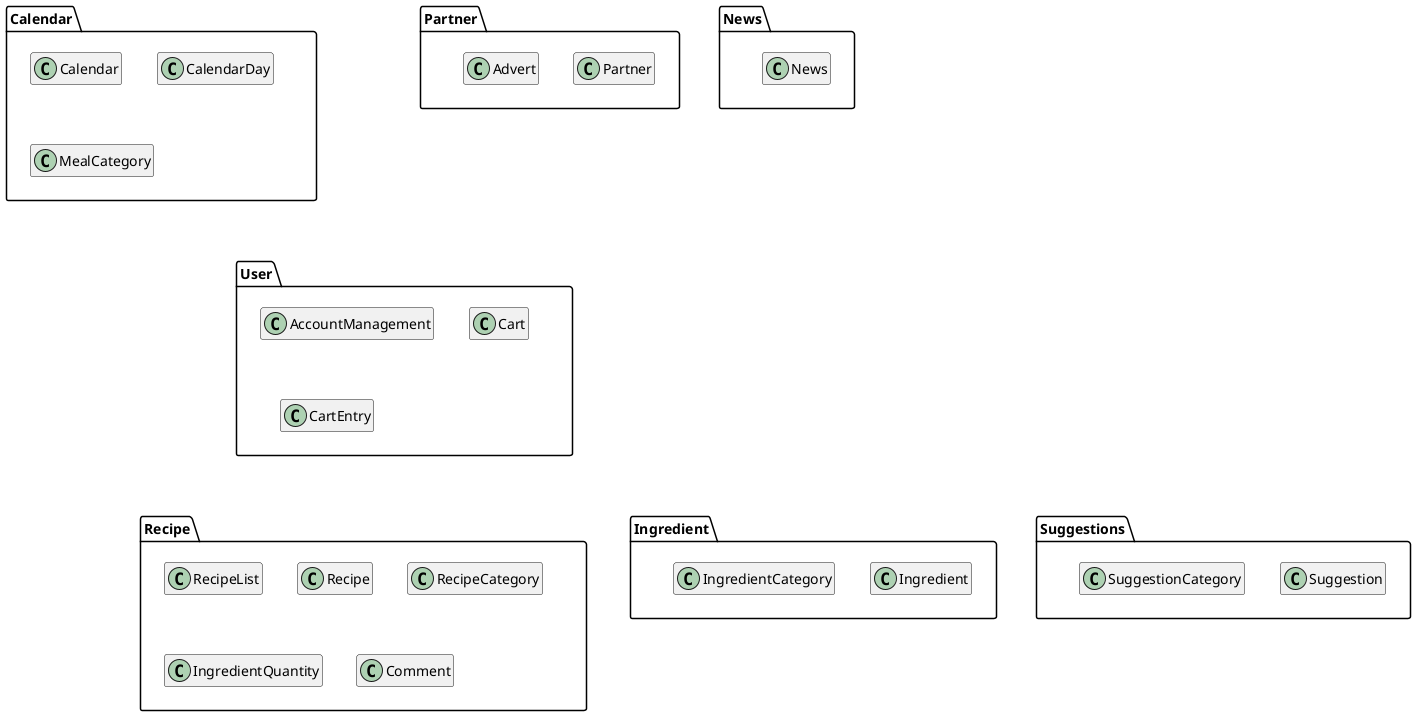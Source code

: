 @startuml packageDiagram
hide empty members
package User {
  class AccountManagement
  class Cart
  class CartEntry
}

package Recipe {
  class RecipeList
  class Recipe
  class RecipeCategory
  class IngredientQuantity
  class Comment
}

package Ingredient {
  class Ingredient
  class IngredientCategory
}

package Suggestions {
  class Suggestion
  class SuggestionCategory
}

package Calendar {
  class Calendar
  class CalendarDay
  class MealCategory
}

package Partner {
  class Partner
  class Advert
}

package News {
  class News
}

User --[hidden]d-- Recipe
User --[hidden]d-- Ingredient
User --[hidden]d-- Suggestions
User --[hidden]u-- Calendar
User --[hidden]u-- Partner
User --[hidden]u-- News
@enduml